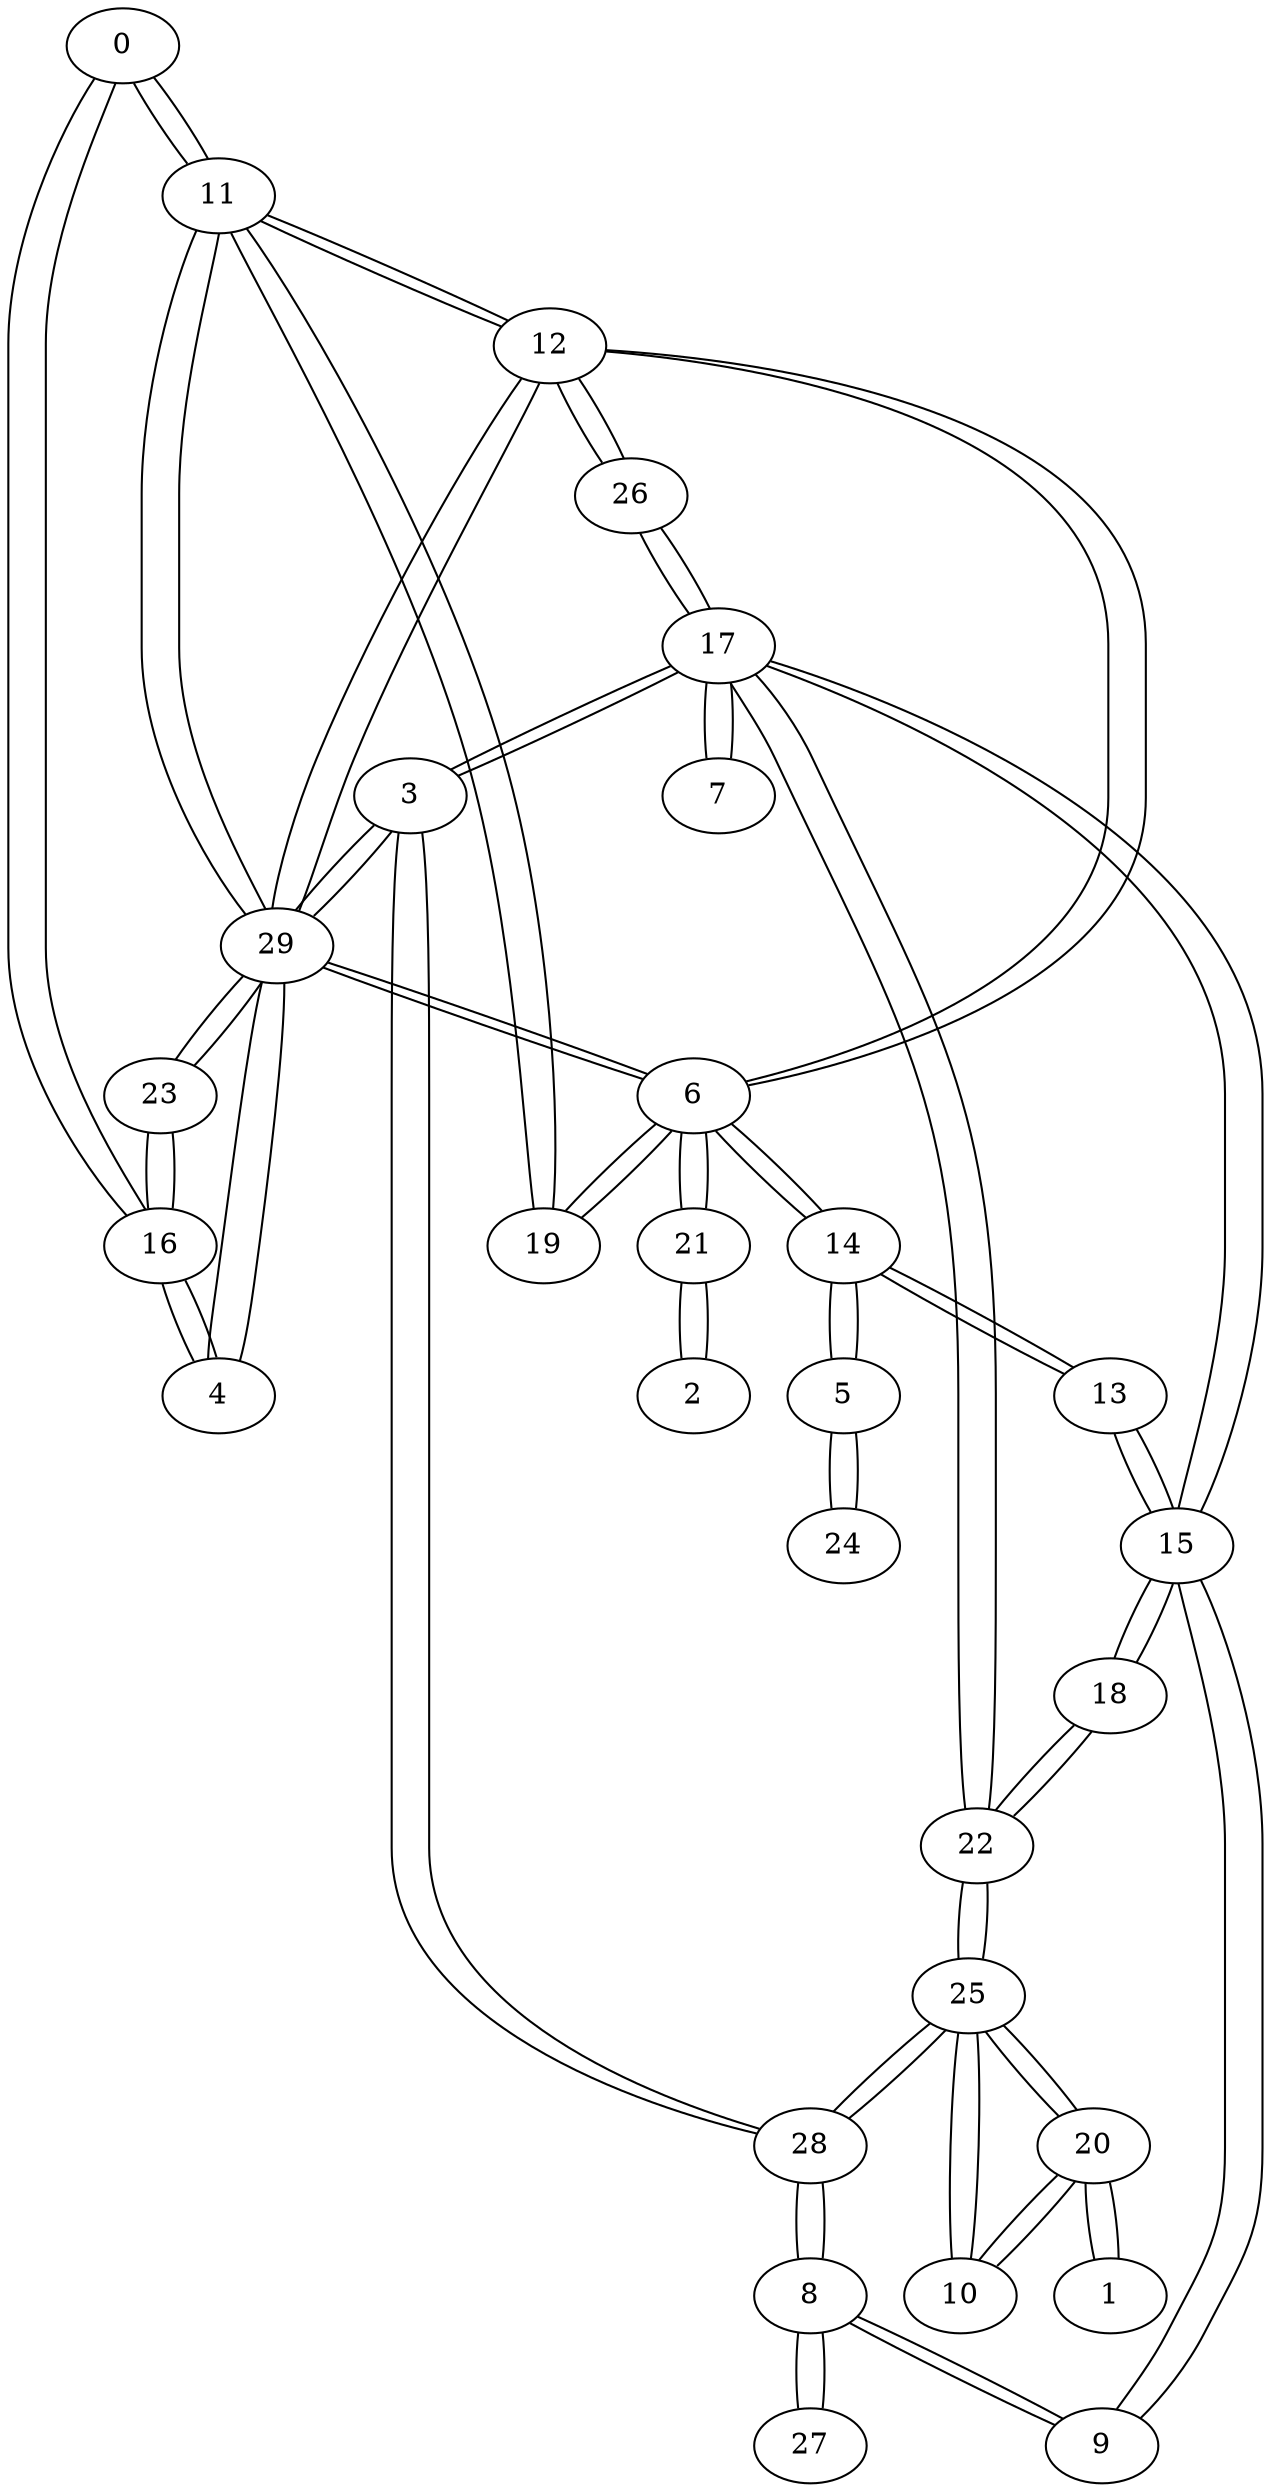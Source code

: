 graph {
0 -- 11
0 -- 16
1 -- 20
2 -- 21
3 -- 29
3 -- 17
3 -- 28
4 -- 16
4 -- 29
5 -- 24
5 -- 14
6 -- 19
6 -- 21
6 -- 29
6 -- 12
6 -- 14
7 -- 17
8 -- 27
8 -- 9
8 -- 28
9 -- 8
9 -- 15
10 -- 25
10 -- 20
11 -- 0
11 -- 12
11 -- 29
11 -- 19
12 -- 11
12 -- 29
12 -- 26
12 -- 6
13 -- 14
13 -- 15
14 -- 5
14 -- 6
14 -- 13
15 -- 17
15 -- 18
15 -- 9
15 -- 13
16 -- 4
16 -- 0
16 -- 23
17 -- 26
17 -- 15
17 -- 22
17 -- 7
17 -- 3
18 -- 22
18 -- 15
19 -- 6
19 -- 11
20 -- 10
20 -- 25
20 -- 1
21 -- 2
21 -- 6
22 -- 18
22 -- 25
22 -- 17
23 -- 29
23 -- 16
24 -- 5
25 -- 10
25 -- 20
25 -- 28
25 -- 22
26 -- 17
26 -- 12
27 -- 8
28 -- 25
28 -- 8
28 -- 3
29 -- 3
29 -- 11
29 -- 23
29 -- 6
29 -- 12
29 -- 4
}
